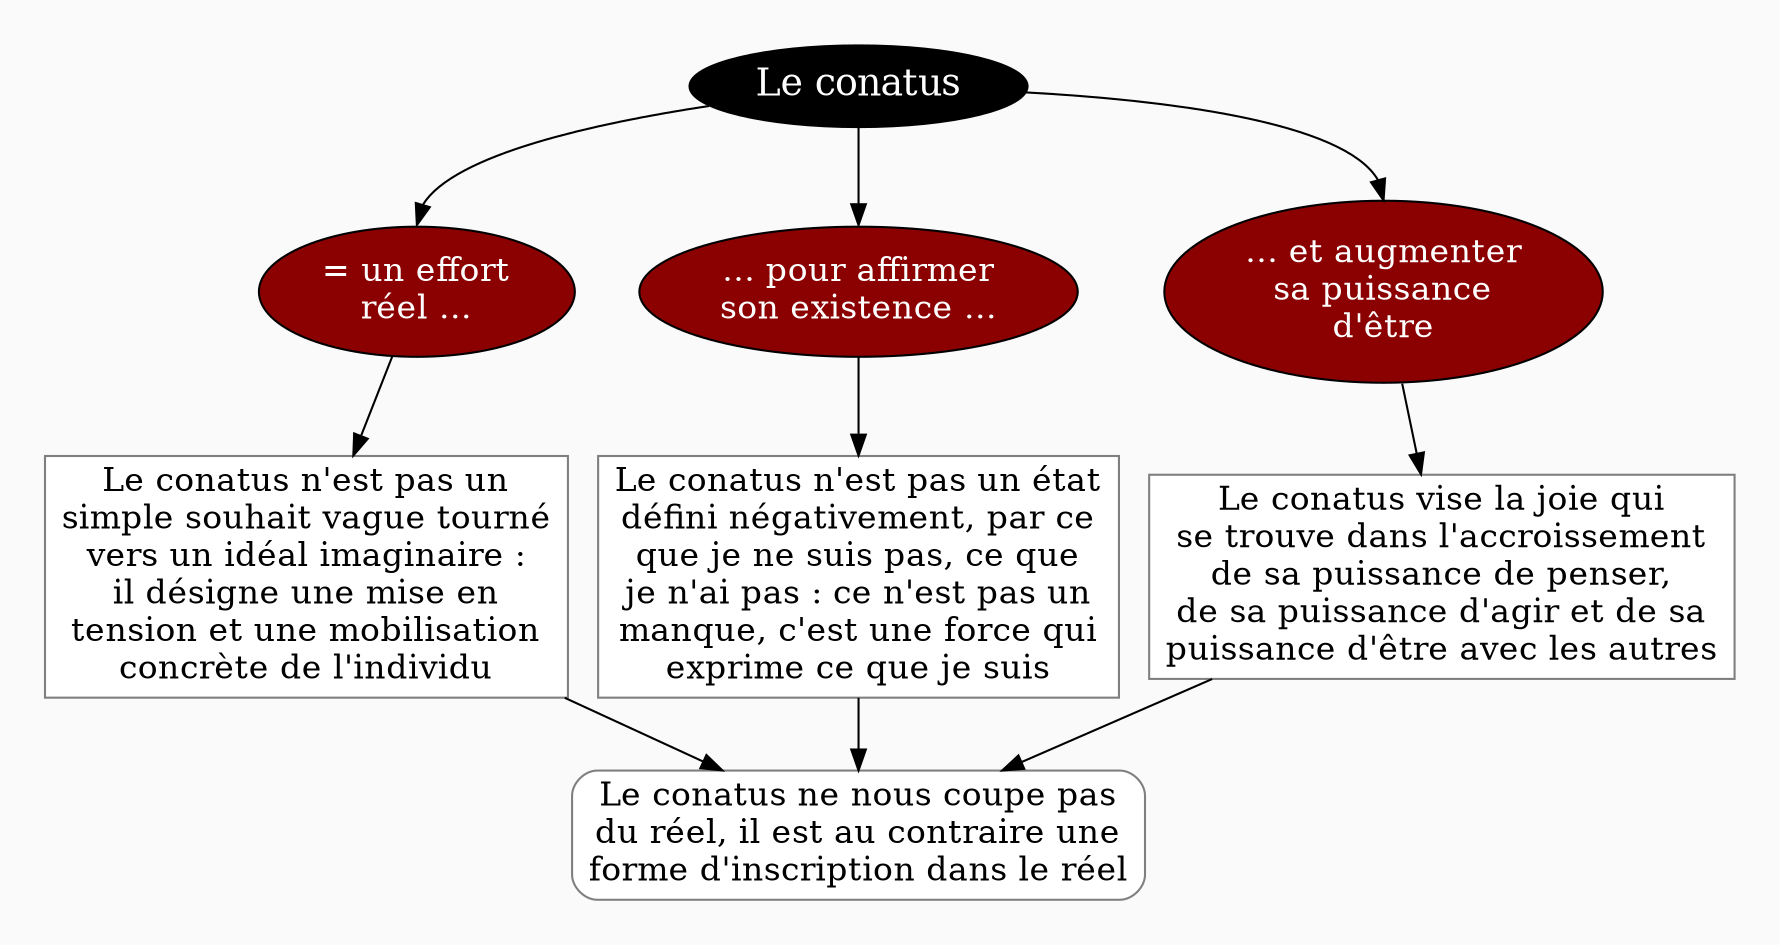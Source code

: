 digraph G {
// Template : diagram
// Usage : cours sur le bonheur et le désir
// Référence : Spinoza

//rankdir=LR
splines=true
//splines=curved
bgcolor=grey98
pad=0.3
style=filled
edge[minlen=4]
ranksep=0.1
nodesep=0.2 // valeur à changer ?

// NIVEAU 1
node[style=filled; fillcolor=12 ; fontcolor=white ; fontsize=18]
// a1[label=""]
a1[label="Le conatus"]


// NIVEAU 2
node[style=filled;fillcolor=red4;fontcolor=white; fontsize=16]
// b1[label=""]
a1->{
b1[label="= un effort
réel …"]    
b2[label="… pour affirmer
son existence …"]
b3[label="… et augmenter
sa puissance
d'être"]
}[headport=n]

// NIVEAU 3 (sans intermédiaire)
node [shape=box; style=filled;fillcolor=white;fontcolor=black;color=grey50]
// c1[label=""]
b1->c1
c1[label="Le conatus n'est pas un
simple souhait vague tourné
vers un idéal imaginaire :
il désigne une mise en
tension et une mobilisation
concrète de l'individu"]
b2->c2
c2[label="Le conatus n'est pas un état
défini négativement, par ce
que je ne suis pas, ce que
je n'ai pas : ce n'est pas un
manque, c'est une force qui
exprime ce que je suis"]
b3->c3
c3[label="Le conatus vise la joie qui
se trouve dans l'accroissement
de sa puissance de penser,
de sa puissance d'agir et de sa
puissance d'être avec les autres"]

// INTERMEDIAIRE AVANT NIVEAU 3
node[style=filled;fillcolor=grey78;shape=oval]
// [arrowhead=none]
// bc1[label=""]

// NIVEAU 3 (avec intermédiaire)
node[style="filled";fillcolor=white;shape=box;color=grey50]
// c1[label=""]

// NIVEAU 4
node[style="filled, rounded";fillcolor=white;shape=box;color=grey50]
// d1[label=""]
{c1,c2,c3}->d1
d1[label="Le conatus ne nous coupe pas
du réel, il est au contraire une
forme d'inscription dans le réel"]

// ETIQUETTES EN ROUGE
node[shape=plaintext;fontcolor=firebrick3;fillcolor=grey98]
// e1[label=< <B>= Titre</B><BR /><BR />Contenu<BR /> >]
// e1[label=""]
// ->e1[minlen=1;style=invis]


// Remarques
node[color=blue;shape=box;style=filled;margin=0.07;fontcolor=black;fontsize=13]
edge[color=blue;arrowhead="none";xlabel="";style=dashed]
// r1[label=""]
// {rank=same;->r1}
// {rank=same;r1->[dir=back]}


}

